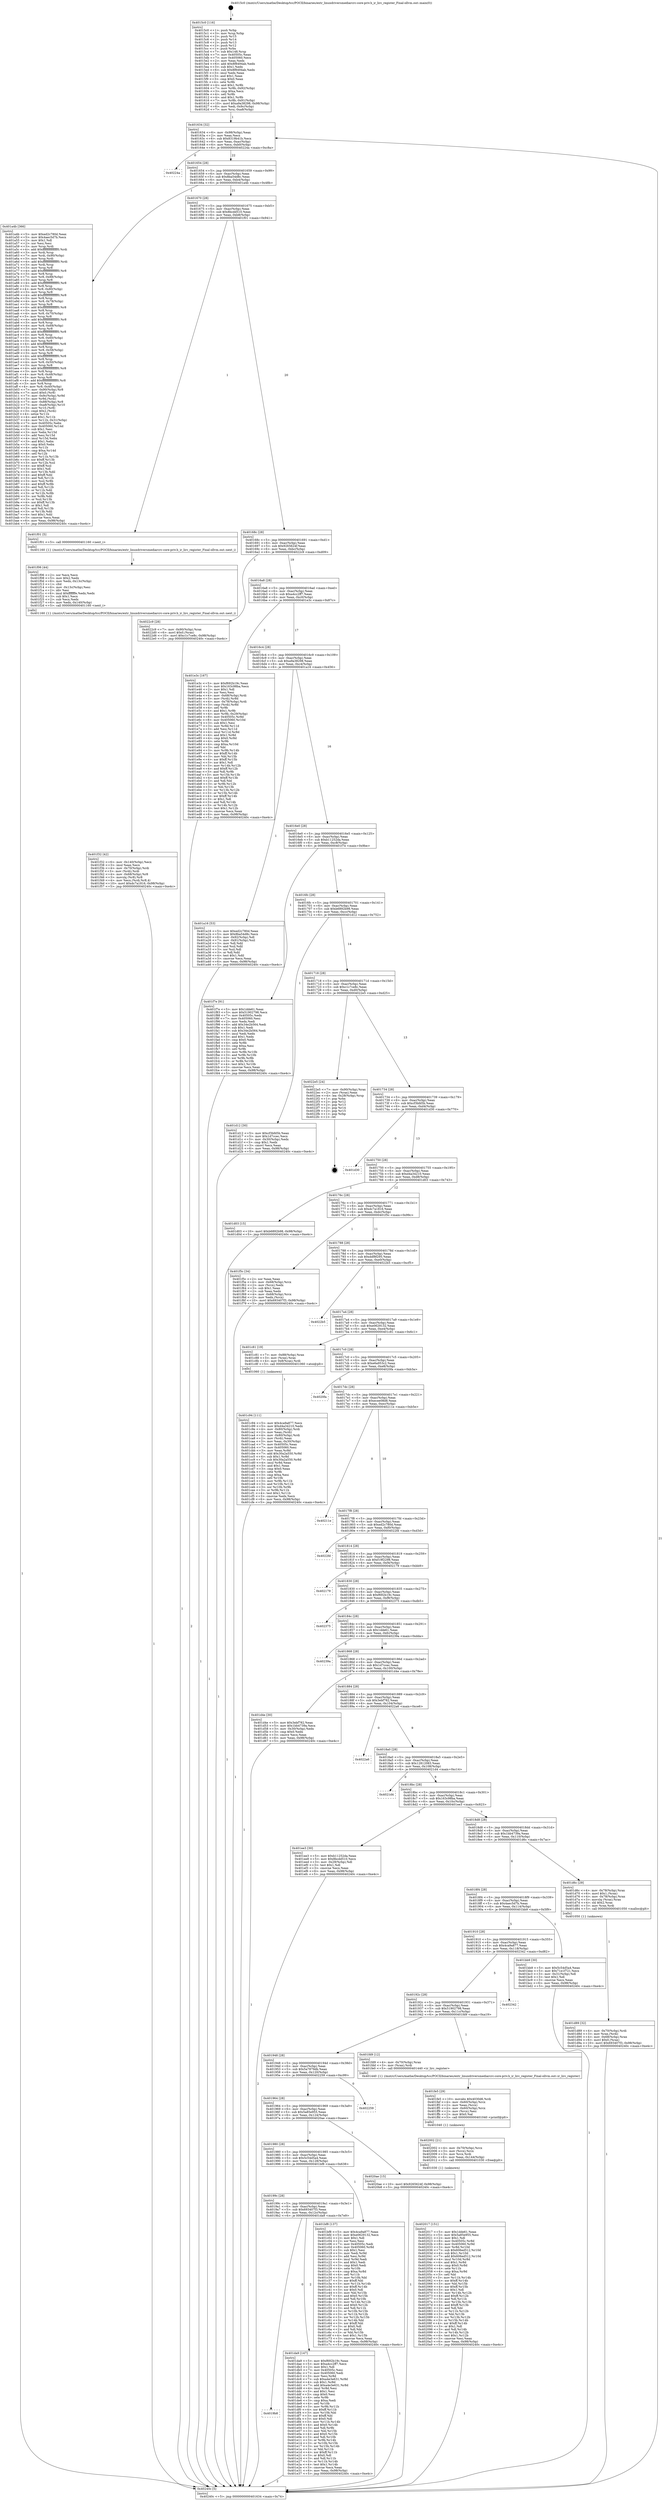 digraph "0x4015c0" {
  label = "0x4015c0 (/mnt/c/Users/mathe/Desktop/tcc/POCII/binaries/extr_linuxdriversmediarcrc-core-priv.h_ir_lirc_register_Final-ollvm.out::main(0))"
  labelloc = "t"
  node[shape=record]

  Entry [label="",width=0.3,height=0.3,shape=circle,fillcolor=black,style=filled]
  "0x401634" [label="{
     0x401634 [32]\l
     | [instrs]\l
     &nbsp;&nbsp;0x401634 \<+6\>: mov -0x98(%rbp),%eax\l
     &nbsp;&nbsp;0x40163a \<+2\>: mov %eax,%ecx\l
     &nbsp;&nbsp;0x40163c \<+6\>: sub $0x8319b41b,%ecx\l
     &nbsp;&nbsp;0x401642 \<+6\>: mov %eax,-0xac(%rbp)\l
     &nbsp;&nbsp;0x401648 \<+6\>: mov %ecx,-0xb0(%rbp)\l
     &nbsp;&nbsp;0x40164e \<+6\>: je 000000000040224a \<main+0xc8a\>\l
  }"]
  "0x40224a" [label="{
     0x40224a\l
  }", style=dashed]
  "0x401654" [label="{
     0x401654 [28]\l
     | [instrs]\l
     &nbsp;&nbsp;0x401654 \<+5\>: jmp 0000000000401659 \<main+0x99\>\l
     &nbsp;&nbsp;0x401659 \<+6\>: mov -0xac(%rbp),%eax\l
     &nbsp;&nbsp;0x40165f \<+5\>: sub $0x8ba54d8c,%eax\l
     &nbsp;&nbsp;0x401664 \<+6\>: mov %eax,-0xb4(%rbp)\l
     &nbsp;&nbsp;0x40166a \<+6\>: je 0000000000401a4b \<main+0x48b\>\l
  }"]
  Exit [label="",width=0.3,height=0.3,shape=circle,fillcolor=black,style=filled,peripheries=2]
  "0x401a4b" [label="{
     0x401a4b [366]\l
     | [instrs]\l
     &nbsp;&nbsp;0x401a4b \<+5\>: mov $0xed2c780d,%eax\l
     &nbsp;&nbsp;0x401a50 \<+5\>: mov $0x4aec5d7b,%ecx\l
     &nbsp;&nbsp;0x401a55 \<+2\>: mov $0x1,%dl\l
     &nbsp;&nbsp;0x401a57 \<+2\>: xor %esi,%esi\l
     &nbsp;&nbsp;0x401a59 \<+3\>: mov %rsp,%rdi\l
     &nbsp;&nbsp;0x401a5c \<+4\>: add $0xfffffffffffffff0,%rdi\l
     &nbsp;&nbsp;0x401a60 \<+3\>: mov %rdi,%rsp\l
     &nbsp;&nbsp;0x401a63 \<+7\>: mov %rdi,-0x90(%rbp)\l
     &nbsp;&nbsp;0x401a6a \<+3\>: mov %rsp,%rdi\l
     &nbsp;&nbsp;0x401a6d \<+4\>: add $0xfffffffffffffff0,%rdi\l
     &nbsp;&nbsp;0x401a71 \<+3\>: mov %rdi,%rsp\l
     &nbsp;&nbsp;0x401a74 \<+3\>: mov %rsp,%r8\l
     &nbsp;&nbsp;0x401a77 \<+4\>: add $0xfffffffffffffff0,%r8\l
     &nbsp;&nbsp;0x401a7b \<+3\>: mov %r8,%rsp\l
     &nbsp;&nbsp;0x401a7e \<+7\>: mov %r8,-0x88(%rbp)\l
     &nbsp;&nbsp;0x401a85 \<+3\>: mov %rsp,%r8\l
     &nbsp;&nbsp;0x401a88 \<+4\>: add $0xfffffffffffffff0,%r8\l
     &nbsp;&nbsp;0x401a8c \<+3\>: mov %r8,%rsp\l
     &nbsp;&nbsp;0x401a8f \<+4\>: mov %r8,-0x80(%rbp)\l
     &nbsp;&nbsp;0x401a93 \<+3\>: mov %rsp,%r8\l
     &nbsp;&nbsp;0x401a96 \<+4\>: add $0xfffffffffffffff0,%r8\l
     &nbsp;&nbsp;0x401a9a \<+3\>: mov %r8,%rsp\l
     &nbsp;&nbsp;0x401a9d \<+4\>: mov %r8,-0x78(%rbp)\l
     &nbsp;&nbsp;0x401aa1 \<+3\>: mov %rsp,%r8\l
     &nbsp;&nbsp;0x401aa4 \<+4\>: add $0xfffffffffffffff0,%r8\l
     &nbsp;&nbsp;0x401aa8 \<+3\>: mov %r8,%rsp\l
     &nbsp;&nbsp;0x401aab \<+4\>: mov %r8,-0x70(%rbp)\l
     &nbsp;&nbsp;0x401aaf \<+3\>: mov %rsp,%r8\l
     &nbsp;&nbsp;0x401ab2 \<+4\>: add $0xfffffffffffffff0,%r8\l
     &nbsp;&nbsp;0x401ab6 \<+3\>: mov %r8,%rsp\l
     &nbsp;&nbsp;0x401ab9 \<+4\>: mov %r8,-0x68(%rbp)\l
     &nbsp;&nbsp;0x401abd \<+3\>: mov %rsp,%r8\l
     &nbsp;&nbsp;0x401ac0 \<+4\>: add $0xfffffffffffffff0,%r8\l
     &nbsp;&nbsp;0x401ac4 \<+3\>: mov %r8,%rsp\l
     &nbsp;&nbsp;0x401ac7 \<+4\>: mov %r8,-0x60(%rbp)\l
     &nbsp;&nbsp;0x401acb \<+3\>: mov %rsp,%r8\l
     &nbsp;&nbsp;0x401ace \<+4\>: add $0xfffffffffffffff0,%r8\l
     &nbsp;&nbsp;0x401ad2 \<+3\>: mov %r8,%rsp\l
     &nbsp;&nbsp;0x401ad5 \<+4\>: mov %r8,-0x58(%rbp)\l
     &nbsp;&nbsp;0x401ad9 \<+3\>: mov %rsp,%r8\l
     &nbsp;&nbsp;0x401adc \<+4\>: add $0xfffffffffffffff0,%r8\l
     &nbsp;&nbsp;0x401ae0 \<+3\>: mov %r8,%rsp\l
     &nbsp;&nbsp;0x401ae3 \<+4\>: mov %r8,-0x50(%rbp)\l
     &nbsp;&nbsp;0x401ae7 \<+3\>: mov %rsp,%r8\l
     &nbsp;&nbsp;0x401aea \<+4\>: add $0xfffffffffffffff0,%r8\l
     &nbsp;&nbsp;0x401aee \<+3\>: mov %r8,%rsp\l
     &nbsp;&nbsp;0x401af1 \<+4\>: mov %r8,-0x48(%rbp)\l
     &nbsp;&nbsp;0x401af5 \<+3\>: mov %rsp,%r8\l
     &nbsp;&nbsp;0x401af8 \<+4\>: add $0xfffffffffffffff0,%r8\l
     &nbsp;&nbsp;0x401afc \<+3\>: mov %r8,%rsp\l
     &nbsp;&nbsp;0x401aff \<+4\>: mov %r8,-0x40(%rbp)\l
     &nbsp;&nbsp;0x401b03 \<+7\>: mov -0x90(%rbp),%r8\l
     &nbsp;&nbsp;0x401b0a \<+7\>: movl $0x0,(%r8)\l
     &nbsp;&nbsp;0x401b11 \<+7\>: mov -0x9c(%rbp),%r9d\l
     &nbsp;&nbsp;0x401b18 \<+3\>: mov %r9d,(%rdi)\l
     &nbsp;&nbsp;0x401b1b \<+7\>: mov -0x88(%rbp),%r8\l
     &nbsp;&nbsp;0x401b22 \<+7\>: mov -0xa8(%rbp),%r10\l
     &nbsp;&nbsp;0x401b29 \<+3\>: mov %r10,(%r8)\l
     &nbsp;&nbsp;0x401b2c \<+3\>: cmpl $0x2,(%rdi)\l
     &nbsp;&nbsp;0x401b2f \<+4\>: setne %r11b\l
     &nbsp;&nbsp;0x401b33 \<+4\>: and $0x1,%r11b\l
     &nbsp;&nbsp;0x401b37 \<+4\>: mov %r11b,-0x31(%rbp)\l
     &nbsp;&nbsp;0x401b3b \<+7\>: mov 0x40505c,%ebx\l
     &nbsp;&nbsp;0x401b42 \<+8\>: mov 0x405060,%r14d\l
     &nbsp;&nbsp;0x401b4a \<+3\>: sub $0x1,%esi\l
     &nbsp;&nbsp;0x401b4d \<+3\>: mov %ebx,%r15d\l
     &nbsp;&nbsp;0x401b50 \<+3\>: add %esi,%r15d\l
     &nbsp;&nbsp;0x401b53 \<+4\>: imul %r15d,%ebx\l
     &nbsp;&nbsp;0x401b57 \<+3\>: and $0x1,%ebx\l
     &nbsp;&nbsp;0x401b5a \<+3\>: cmp $0x0,%ebx\l
     &nbsp;&nbsp;0x401b5d \<+4\>: sete %r11b\l
     &nbsp;&nbsp;0x401b61 \<+4\>: cmp $0xa,%r14d\l
     &nbsp;&nbsp;0x401b65 \<+4\>: setl %r12b\l
     &nbsp;&nbsp;0x401b69 \<+3\>: mov %r11b,%r13b\l
     &nbsp;&nbsp;0x401b6c \<+4\>: xor $0xff,%r13b\l
     &nbsp;&nbsp;0x401b70 \<+3\>: mov %r12b,%sil\l
     &nbsp;&nbsp;0x401b73 \<+4\>: xor $0xff,%sil\l
     &nbsp;&nbsp;0x401b77 \<+3\>: xor $0x1,%dl\l
     &nbsp;&nbsp;0x401b7a \<+3\>: mov %r13b,%dil\l
     &nbsp;&nbsp;0x401b7d \<+4\>: and $0xff,%dil\l
     &nbsp;&nbsp;0x401b81 \<+3\>: and %dl,%r11b\l
     &nbsp;&nbsp;0x401b84 \<+3\>: mov %sil,%r8b\l
     &nbsp;&nbsp;0x401b87 \<+4\>: and $0xff,%r8b\l
     &nbsp;&nbsp;0x401b8b \<+3\>: and %dl,%r12b\l
     &nbsp;&nbsp;0x401b8e \<+3\>: or %r11b,%dil\l
     &nbsp;&nbsp;0x401b91 \<+3\>: or %r12b,%r8b\l
     &nbsp;&nbsp;0x401b94 \<+3\>: xor %r8b,%dil\l
     &nbsp;&nbsp;0x401b97 \<+3\>: or %sil,%r13b\l
     &nbsp;&nbsp;0x401b9a \<+4\>: xor $0xff,%r13b\l
     &nbsp;&nbsp;0x401b9e \<+3\>: or $0x1,%dl\l
     &nbsp;&nbsp;0x401ba1 \<+3\>: and %dl,%r13b\l
     &nbsp;&nbsp;0x401ba4 \<+3\>: or %r13b,%dil\l
     &nbsp;&nbsp;0x401ba7 \<+4\>: test $0x1,%dil\l
     &nbsp;&nbsp;0x401bab \<+3\>: cmovne %ecx,%eax\l
     &nbsp;&nbsp;0x401bae \<+6\>: mov %eax,-0x98(%rbp)\l
     &nbsp;&nbsp;0x401bb4 \<+5\>: jmp 000000000040240c \<main+0xe4c\>\l
  }"]
  "0x401670" [label="{
     0x401670 [28]\l
     | [instrs]\l
     &nbsp;&nbsp;0x401670 \<+5\>: jmp 0000000000401675 \<main+0xb5\>\l
     &nbsp;&nbsp;0x401675 \<+6\>: mov -0xac(%rbp),%eax\l
     &nbsp;&nbsp;0x40167b \<+5\>: sub $0x8bcdd510,%eax\l
     &nbsp;&nbsp;0x401680 \<+6\>: mov %eax,-0xb8(%rbp)\l
     &nbsp;&nbsp;0x401686 \<+6\>: je 0000000000401f01 \<main+0x941\>\l
  }"]
  "0x402017" [label="{
     0x402017 [151]\l
     | [instrs]\l
     &nbsp;&nbsp;0x402017 \<+5\>: mov $0x1dde61,%eax\l
     &nbsp;&nbsp;0x40201c \<+5\>: mov $0x5a85e955,%esi\l
     &nbsp;&nbsp;0x402021 \<+2\>: mov $0x1,%dl\l
     &nbsp;&nbsp;0x402023 \<+8\>: mov 0x40505c,%r8d\l
     &nbsp;&nbsp;0x40202b \<+8\>: mov 0x405060,%r9d\l
     &nbsp;&nbsp;0x402033 \<+3\>: mov %r8d,%r10d\l
     &nbsp;&nbsp;0x402036 \<+7\>: sub $0x606ed512,%r10d\l
     &nbsp;&nbsp;0x40203d \<+4\>: sub $0x1,%r10d\l
     &nbsp;&nbsp;0x402041 \<+7\>: add $0x606ed512,%r10d\l
     &nbsp;&nbsp;0x402048 \<+4\>: imul %r10d,%r8d\l
     &nbsp;&nbsp;0x40204c \<+4\>: and $0x1,%r8d\l
     &nbsp;&nbsp;0x402050 \<+4\>: cmp $0x0,%r8d\l
     &nbsp;&nbsp;0x402054 \<+4\>: sete %r11b\l
     &nbsp;&nbsp;0x402058 \<+4\>: cmp $0xa,%r9d\l
     &nbsp;&nbsp;0x40205c \<+3\>: setl %bl\l
     &nbsp;&nbsp;0x40205f \<+3\>: mov %r11b,%r14b\l
     &nbsp;&nbsp;0x402062 \<+4\>: xor $0xff,%r14b\l
     &nbsp;&nbsp;0x402066 \<+3\>: mov %bl,%r15b\l
     &nbsp;&nbsp;0x402069 \<+4\>: xor $0xff,%r15b\l
     &nbsp;&nbsp;0x40206d \<+3\>: xor $0x1,%dl\l
     &nbsp;&nbsp;0x402070 \<+3\>: mov %r14b,%r12b\l
     &nbsp;&nbsp;0x402073 \<+4\>: and $0xff,%r12b\l
     &nbsp;&nbsp;0x402077 \<+3\>: and %dl,%r11b\l
     &nbsp;&nbsp;0x40207a \<+3\>: mov %r15b,%r13b\l
     &nbsp;&nbsp;0x40207d \<+4\>: and $0xff,%r13b\l
     &nbsp;&nbsp;0x402081 \<+2\>: and %dl,%bl\l
     &nbsp;&nbsp;0x402083 \<+3\>: or %r11b,%r12b\l
     &nbsp;&nbsp;0x402086 \<+3\>: or %bl,%r13b\l
     &nbsp;&nbsp;0x402089 \<+3\>: xor %r13b,%r12b\l
     &nbsp;&nbsp;0x40208c \<+3\>: or %r15b,%r14b\l
     &nbsp;&nbsp;0x40208f \<+4\>: xor $0xff,%r14b\l
     &nbsp;&nbsp;0x402093 \<+3\>: or $0x1,%dl\l
     &nbsp;&nbsp;0x402096 \<+3\>: and %dl,%r14b\l
     &nbsp;&nbsp;0x402099 \<+3\>: or %r14b,%r12b\l
     &nbsp;&nbsp;0x40209c \<+4\>: test $0x1,%r12b\l
     &nbsp;&nbsp;0x4020a0 \<+3\>: cmovne %esi,%eax\l
     &nbsp;&nbsp;0x4020a3 \<+6\>: mov %eax,-0x98(%rbp)\l
     &nbsp;&nbsp;0x4020a9 \<+5\>: jmp 000000000040240c \<main+0xe4c\>\l
  }"]
  "0x401f01" [label="{
     0x401f01 [5]\l
     | [instrs]\l
     &nbsp;&nbsp;0x401f01 \<+5\>: call 0000000000401160 \<next_i\>\l
     | [calls]\l
     &nbsp;&nbsp;0x401160 \{1\} (/mnt/c/Users/mathe/Desktop/tcc/POCII/binaries/extr_linuxdriversmediarcrc-core-priv.h_ir_lirc_register_Final-ollvm.out::next_i)\l
  }"]
  "0x40168c" [label="{
     0x40168c [28]\l
     | [instrs]\l
     &nbsp;&nbsp;0x40168c \<+5\>: jmp 0000000000401691 \<main+0xd1\>\l
     &nbsp;&nbsp;0x401691 \<+6\>: mov -0xac(%rbp),%eax\l
     &nbsp;&nbsp;0x401697 \<+5\>: sub $0x9265624f,%eax\l
     &nbsp;&nbsp;0x40169c \<+6\>: mov %eax,-0xbc(%rbp)\l
     &nbsp;&nbsp;0x4016a2 \<+6\>: je 00000000004022c9 \<main+0xd09\>\l
  }"]
  "0x402002" [label="{
     0x402002 [21]\l
     | [instrs]\l
     &nbsp;&nbsp;0x402002 \<+4\>: mov -0x70(%rbp),%rcx\l
     &nbsp;&nbsp;0x402006 \<+3\>: mov (%rcx),%rcx\l
     &nbsp;&nbsp;0x402009 \<+3\>: mov %rcx,%rdi\l
     &nbsp;&nbsp;0x40200c \<+6\>: mov %eax,-0x144(%rbp)\l
     &nbsp;&nbsp;0x402012 \<+5\>: call 0000000000401030 \<free@plt\>\l
     | [calls]\l
     &nbsp;&nbsp;0x401030 \{1\} (unknown)\l
  }"]
  "0x4022c9" [label="{
     0x4022c9 [28]\l
     | [instrs]\l
     &nbsp;&nbsp;0x4022c9 \<+7\>: mov -0x90(%rbp),%rax\l
     &nbsp;&nbsp;0x4022d0 \<+6\>: movl $0x0,(%rax)\l
     &nbsp;&nbsp;0x4022d6 \<+10\>: movl $0xc1c7ce8c,-0x98(%rbp)\l
     &nbsp;&nbsp;0x4022e0 \<+5\>: jmp 000000000040240c \<main+0xe4c\>\l
  }"]
  "0x4016a8" [label="{
     0x4016a8 [28]\l
     | [instrs]\l
     &nbsp;&nbsp;0x4016a8 \<+5\>: jmp 00000000004016ad \<main+0xed\>\l
     &nbsp;&nbsp;0x4016ad \<+6\>: mov -0xac(%rbp),%eax\l
     &nbsp;&nbsp;0x4016b3 \<+5\>: sub $0xa4cc2ff7,%eax\l
     &nbsp;&nbsp;0x4016b8 \<+6\>: mov %eax,-0xc0(%rbp)\l
     &nbsp;&nbsp;0x4016be \<+6\>: je 0000000000401e3c \<main+0x87c\>\l
  }"]
  "0x401fe5" [label="{
     0x401fe5 [29]\l
     | [instrs]\l
     &nbsp;&nbsp;0x401fe5 \<+10\>: movabs $0x4030d6,%rdi\l
     &nbsp;&nbsp;0x401fef \<+4\>: mov -0x60(%rbp),%rcx\l
     &nbsp;&nbsp;0x401ff3 \<+2\>: mov %eax,(%rcx)\l
     &nbsp;&nbsp;0x401ff5 \<+4\>: mov -0x60(%rbp),%rcx\l
     &nbsp;&nbsp;0x401ff9 \<+2\>: mov (%rcx),%esi\l
     &nbsp;&nbsp;0x401ffb \<+2\>: mov $0x0,%al\l
     &nbsp;&nbsp;0x401ffd \<+5\>: call 0000000000401040 \<printf@plt\>\l
     | [calls]\l
     &nbsp;&nbsp;0x401040 \{1\} (unknown)\l
  }"]
  "0x401e3c" [label="{
     0x401e3c [167]\l
     | [instrs]\l
     &nbsp;&nbsp;0x401e3c \<+5\>: mov $0xf692b19c,%eax\l
     &nbsp;&nbsp;0x401e41 \<+5\>: mov $0x163c98ba,%ecx\l
     &nbsp;&nbsp;0x401e46 \<+2\>: mov $0x1,%dl\l
     &nbsp;&nbsp;0x401e48 \<+2\>: xor %esi,%esi\l
     &nbsp;&nbsp;0x401e4a \<+4\>: mov -0x68(%rbp),%rdi\l
     &nbsp;&nbsp;0x401e4e \<+3\>: mov (%rdi),%r8d\l
     &nbsp;&nbsp;0x401e51 \<+4\>: mov -0x78(%rbp),%rdi\l
     &nbsp;&nbsp;0x401e55 \<+3\>: cmp (%rdi),%r8d\l
     &nbsp;&nbsp;0x401e58 \<+4\>: setl %r9b\l
     &nbsp;&nbsp;0x401e5c \<+4\>: and $0x1,%r9b\l
     &nbsp;&nbsp;0x401e60 \<+4\>: mov %r9b,-0x29(%rbp)\l
     &nbsp;&nbsp;0x401e64 \<+8\>: mov 0x40505c,%r8d\l
     &nbsp;&nbsp;0x401e6c \<+8\>: mov 0x405060,%r10d\l
     &nbsp;&nbsp;0x401e74 \<+3\>: sub $0x1,%esi\l
     &nbsp;&nbsp;0x401e77 \<+3\>: mov %r8d,%r11d\l
     &nbsp;&nbsp;0x401e7a \<+3\>: add %esi,%r11d\l
     &nbsp;&nbsp;0x401e7d \<+4\>: imul %r11d,%r8d\l
     &nbsp;&nbsp;0x401e81 \<+4\>: and $0x1,%r8d\l
     &nbsp;&nbsp;0x401e85 \<+4\>: cmp $0x0,%r8d\l
     &nbsp;&nbsp;0x401e89 \<+4\>: sete %r9b\l
     &nbsp;&nbsp;0x401e8d \<+4\>: cmp $0xa,%r10d\l
     &nbsp;&nbsp;0x401e91 \<+3\>: setl %bl\l
     &nbsp;&nbsp;0x401e94 \<+3\>: mov %r9b,%r14b\l
     &nbsp;&nbsp;0x401e97 \<+4\>: xor $0xff,%r14b\l
     &nbsp;&nbsp;0x401e9b \<+3\>: mov %bl,%r15b\l
     &nbsp;&nbsp;0x401e9e \<+4\>: xor $0xff,%r15b\l
     &nbsp;&nbsp;0x401ea2 \<+3\>: xor $0x1,%dl\l
     &nbsp;&nbsp;0x401ea5 \<+3\>: mov %r14b,%r12b\l
     &nbsp;&nbsp;0x401ea8 \<+4\>: and $0xff,%r12b\l
     &nbsp;&nbsp;0x401eac \<+3\>: and %dl,%r9b\l
     &nbsp;&nbsp;0x401eaf \<+3\>: mov %r15b,%r13b\l
     &nbsp;&nbsp;0x401eb2 \<+4\>: and $0xff,%r13b\l
     &nbsp;&nbsp;0x401eb6 \<+2\>: and %dl,%bl\l
     &nbsp;&nbsp;0x401eb8 \<+3\>: or %r9b,%r12b\l
     &nbsp;&nbsp;0x401ebb \<+3\>: or %bl,%r13b\l
     &nbsp;&nbsp;0x401ebe \<+3\>: xor %r13b,%r12b\l
     &nbsp;&nbsp;0x401ec1 \<+3\>: or %r15b,%r14b\l
     &nbsp;&nbsp;0x401ec4 \<+4\>: xor $0xff,%r14b\l
     &nbsp;&nbsp;0x401ec8 \<+3\>: or $0x1,%dl\l
     &nbsp;&nbsp;0x401ecb \<+3\>: and %dl,%r14b\l
     &nbsp;&nbsp;0x401ece \<+3\>: or %r14b,%r12b\l
     &nbsp;&nbsp;0x401ed1 \<+4\>: test $0x1,%r12b\l
     &nbsp;&nbsp;0x401ed5 \<+3\>: cmovne %ecx,%eax\l
     &nbsp;&nbsp;0x401ed8 \<+6\>: mov %eax,-0x98(%rbp)\l
     &nbsp;&nbsp;0x401ede \<+5\>: jmp 000000000040240c \<main+0xe4c\>\l
  }"]
  "0x4016c4" [label="{
     0x4016c4 [28]\l
     | [instrs]\l
     &nbsp;&nbsp;0x4016c4 \<+5\>: jmp 00000000004016c9 \<main+0x109\>\l
     &nbsp;&nbsp;0x4016c9 \<+6\>: mov -0xac(%rbp),%eax\l
     &nbsp;&nbsp;0x4016cf \<+5\>: sub $0xa9a38298,%eax\l
     &nbsp;&nbsp;0x4016d4 \<+6\>: mov %eax,-0xc4(%rbp)\l
     &nbsp;&nbsp;0x4016da \<+6\>: je 0000000000401a16 \<main+0x456\>\l
  }"]
  "0x401f32" [label="{
     0x401f32 [42]\l
     | [instrs]\l
     &nbsp;&nbsp;0x401f32 \<+6\>: mov -0x140(%rbp),%ecx\l
     &nbsp;&nbsp;0x401f38 \<+3\>: imul %eax,%ecx\l
     &nbsp;&nbsp;0x401f3b \<+4\>: mov -0x70(%rbp),%rdi\l
     &nbsp;&nbsp;0x401f3f \<+3\>: mov (%rdi),%rdi\l
     &nbsp;&nbsp;0x401f42 \<+4\>: mov -0x68(%rbp),%r8\l
     &nbsp;&nbsp;0x401f46 \<+3\>: movslq (%r8),%r8\l
     &nbsp;&nbsp;0x401f49 \<+4\>: mov %ecx,(%rdi,%r8,4)\l
     &nbsp;&nbsp;0x401f4d \<+10\>: movl $0xdc7a1816,-0x98(%rbp)\l
     &nbsp;&nbsp;0x401f57 \<+5\>: jmp 000000000040240c \<main+0xe4c\>\l
  }"]
  "0x401a16" [label="{
     0x401a16 [53]\l
     | [instrs]\l
     &nbsp;&nbsp;0x401a16 \<+5\>: mov $0xed2c780d,%eax\l
     &nbsp;&nbsp;0x401a1b \<+5\>: mov $0x8ba54d8c,%ecx\l
     &nbsp;&nbsp;0x401a20 \<+6\>: mov -0x92(%rbp),%dl\l
     &nbsp;&nbsp;0x401a26 \<+7\>: mov -0x91(%rbp),%sil\l
     &nbsp;&nbsp;0x401a2d \<+3\>: mov %dl,%dil\l
     &nbsp;&nbsp;0x401a30 \<+3\>: and %sil,%dil\l
     &nbsp;&nbsp;0x401a33 \<+3\>: xor %sil,%dl\l
     &nbsp;&nbsp;0x401a36 \<+3\>: or %dl,%dil\l
     &nbsp;&nbsp;0x401a39 \<+4\>: test $0x1,%dil\l
     &nbsp;&nbsp;0x401a3d \<+3\>: cmovne %ecx,%eax\l
     &nbsp;&nbsp;0x401a40 \<+6\>: mov %eax,-0x98(%rbp)\l
     &nbsp;&nbsp;0x401a46 \<+5\>: jmp 000000000040240c \<main+0xe4c\>\l
  }"]
  "0x4016e0" [label="{
     0x4016e0 [28]\l
     | [instrs]\l
     &nbsp;&nbsp;0x4016e0 \<+5\>: jmp 00000000004016e5 \<main+0x125\>\l
     &nbsp;&nbsp;0x4016e5 \<+6\>: mov -0xac(%rbp),%eax\l
     &nbsp;&nbsp;0x4016eb \<+5\>: sub $0xb11252da,%eax\l
     &nbsp;&nbsp;0x4016f0 \<+6\>: mov %eax,-0xc8(%rbp)\l
     &nbsp;&nbsp;0x4016f6 \<+6\>: je 0000000000401f7e \<main+0x9be\>\l
  }"]
  "0x40240c" [label="{
     0x40240c [5]\l
     | [instrs]\l
     &nbsp;&nbsp;0x40240c \<+5\>: jmp 0000000000401634 \<main+0x74\>\l
  }"]
  "0x4015c0" [label="{
     0x4015c0 [116]\l
     | [instrs]\l
     &nbsp;&nbsp;0x4015c0 \<+1\>: push %rbp\l
     &nbsp;&nbsp;0x4015c1 \<+3\>: mov %rsp,%rbp\l
     &nbsp;&nbsp;0x4015c4 \<+2\>: push %r15\l
     &nbsp;&nbsp;0x4015c6 \<+2\>: push %r14\l
     &nbsp;&nbsp;0x4015c8 \<+2\>: push %r13\l
     &nbsp;&nbsp;0x4015ca \<+2\>: push %r12\l
     &nbsp;&nbsp;0x4015cc \<+1\>: push %rbx\l
     &nbsp;&nbsp;0x4015cd \<+7\>: sub $0x148,%rsp\l
     &nbsp;&nbsp;0x4015d4 \<+7\>: mov 0x40505c,%eax\l
     &nbsp;&nbsp;0x4015db \<+7\>: mov 0x405060,%ecx\l
     &nbsp;&nbsp;0x4015e2 \<+2\>: mov %eax,%edx\l
     &nbsp;&nbsp;0x4015e4 \<+6\>: add $0x8f8494ab,%edx\l
     &nbsp;&nbsp;0x4015ea \<+3\>: sub $0x1,%edx\l
     &nbsp;&nbsp;0x4015ed \<+6\>: sub $0x8f8494ab,%edx\l
     &nbsp;&nbsp;0x4015f3 \<+3\>: imul %edx,%eax\l
     &nbsp;&nbsp;0x4015f6 \<+3\>: and $0x1,%eax\l
     &nbsp;&nbsp;0x4015f9 \<+3\>: cmp $0x0,%eax\l
     &nbsp;&nbsp;0x4015fc \<+4\>: sete %r8b\l
     &nbsp;&nbsp;0x401600 \<+4\>: and $0x1,%r8b\l
     &nbsp;&nbsp;0x401604 \<+7\>: mov %r8b,-0x92(%rbp)\l
     &nbsp;&nbsp;0x40160b \<+3\>: cmp $0xa,%ecx\l
     &nbsp;&nbsp;0x40160e \<+4\>: setl %r8b\l
     &nbsp;&nbsp;0x401612 \<+4\>: and $0x1,%r8b\l
     &nbsp;&nbsp;0x401616 \<+7\>: mov %r8b,-0x91(%rbp)\l
     &nbsp;&nbsp;0x40161d \<+10\>: movl $0xa9a38298,-0x98(%rbp)\l
     &nbsp;&nbsp;0x401627 \<+6\>: mov %edi,-0x9c(%rbp)\l
     &nbsp;&nbsp;0x40162d \<+7\>: mov %rsi,-0xa8(%rbp)\l
  }"]
  "0x401f06" [label="{
     0x401f06 [44]\l
     | [instrs]\l
     &nbsp;&nbsp;0x401f06 \<+2\>: xor %ecx,%ecx\l
     &nbsp;&nbsp;0x401f08 \<+5\>: mov $0x2,%edx\l
     &nbsp;&nbsp;0x401f0d \<+6\>: mov %edx,-0x13c(%rbp)\l
     &nbsp;&nbsp;0x401f13 \<+1\>: cltd\l
     &nbsp;&nbsp;0x401f14 \<+6\>: mov -0x13c(%rbp),%esi\l
     &nbsp;&nbsp;0x401f1a \<+2\>: idiv %esi\l
     &nbsp;&nbsp;0x401f1c \<+6\>: imul $0xfffffffe,%edx,%edx\l
     &nbsp;&nbsp;0x401f22 \<+3\>: sub $0x1,%ecx\l
     &nbsp;&nbsp;0x401f25 \<+2\>: sub %ecx,%edx\l
     &nbsp;&nbsp;0x401f27 \<+6\>: mov %edx,-0x140(%rbp)\l
     &nbsp;&nbsp;0x401f2d \<+5\>: call 0000000000401160 \<next_i\>\l
     | [calls]\l
     &nbsp;&nbsp;0x401160 \{1\} (/mnt/c/Users/mathe/Desktop/tcc/POCII/binaries/extr_linuxdriversmediarcrc-core-priv.h_ir_lirc_register_Final-ollvm.out::next_i)\l
  }"]
  "0x4019b8" [label="{
     0x4019b8\l
  }", style=dashed]
  "0x401f7e" [label="{
     0x401f7e [91]\l
     | [instrs]\l
     &nbsp;&nbsp;0x401f7e \<+5\>: mov $0x1dde61,%eax\l
     &nbsp;&nbsp;0x401f83 \<+5\>: mov $0x51902798,%ecx\l
     &nbsp;&nbsp;0x401f88 \<+7\>: mov 0x40505c,%edx\l
     &nbsp;&nbsp;0x401f8f \<+7\>: mov 0x405060,%esi\l
     &nbsp;&nbsp;0x401f96 \<+2\>: mov %edx,%edi\l
     &nbsp;&nbsp;0x401f98 \<+6\>: add $0x34e2b564,%edi\l
     &nbsp;&nbsp;0x401f9e \<+3\>: sub $0x1,%edi\l
     &nbsp;&nbsp;0x401fa1 \<+6\>: sub $0x34e2b564,%edi\l
     &nbsp;&nbsp;0x401fa7 \<+3\>: imul %edi,%edx\l
     &nbsp;&nbsp;0x401faa \<+3\>: and $0x1,%edx\l
     &nbsp;&nbsp;0x401fad \<+3\>: cmp $0x0,%edx\l
     &nbsp;&nbsp;0x401fb0 \<+4\>: sete %r8b\l
     &nbsp;&nbsp;0x401fb4 \<+3\>: cmp $0xa,%esi\l
     &nbsp;&nbsp;0x401fb7 \<+4\>: setl %r9b\l
     &nbsp;&nbsp;0x401fbb \<+3\>: mov %r8b,%r10b\l
     &nbsp;&nbsp;0x401fbe \<+3\>: and %r9b,%r10b\l
     &nbsp;&nbsp;0x401fc1 \<+3\>: xor %r9b,%r8b\l
     &nbsp;&nbsp;0x401fc4 \<+3\>: or %r8b,%r10b\l
     &nbsp;&nbsp;0x401fc7 \<+4\>: test $0x1,%r10b\l
     &nbsp;&nbsp;0x401fcb \<+3\>: cmovne %ecx,%eax\l
     &nbsp;&nbsp;0x401fce \<+6\>: mov %eax,-0x98(%rbp)\l
     &nbsp;&nbsp;0x401fd4 \<+5\>: jmp 000000000040240c \<main+0xe4c\>\l
  }"]
  "0x4016fc" [label="{
     0x4016fc [28]\l
     | [instrs]\l
     &nbsp;&nbsp;0x4016fc \<+5\>: jmp 0000000000401701 \<main+0x141\>\l
     &nbsp;&nbsp;0x401701 \<+6\>: mov -0xac(%rbp),%eax\l
     &nbsp;&nbsp;0x401707 \<+5\>: sub $0xb6892b98,%eax\l
     &nbsp;&nbsp;0x40170c \<+6\>: mov %eax,-0xcc(%rbp)\l
     &nbsp;&nbsp;0x401712 \<+6\>: je 0000000000401d12 \<main+0x752\>\l
  }"]
  "0x401da9" [label="{
     0x401da9 [147]\l
     | [instrs]\l
     &nbsp;&nbsp;0x401da9 \<+5\>: mov $0xf692b19c,%eax\l
     &nbsp;&nbsp;0x401dae \<+5\>: mov $0xa4cc2ff7,%ecx\l
     &nbsp;&nbsp;0x401db3 \<+2\>: mov $0x1,%dl\l
     &nbsp;&nbsp;0x401db5 \<+7\>: mov 0x40505c,%esi\l
     &nbsp;&nbsp;0x401dbc \<+7\>: mov 0x405060,%edi\l
     &nbsp;&nbsp;0x401dc3 \<+3\>: mov %esi,%r8d\l
     &nbsp;&nbsp;0x401dc6 \<+7\>: sub $0xa4e3e631,%r8d\l
     &nbsp;&nbsp;0x401dcd \<+4\>: sub $0x1,%r8d\l
     &nbsp;&nbsp;0x401dd1 \<+7\>: add $0xa4e3e631,%r8d\l
     &nbsp;&nbsp;0x401dd8 \<+4\>: imul %r8d,%esi\l
     &nbsp;&nbsp;0x401ddc \<+3\>: and $0x1,%esi\l
     &nbsp;&nbsp;0x401ddf \<+3\>: cmp $0x0,%esi\l
     &nbsp;&nbsp;0x401de2 \<+4\>: sete %r9b\l
     &nbsp;&nbsp;0x401de6 \<+3\>: cmp $0xa,%edi\l
     &nbsp;&nbsp;0x401de9 \<+4\>: setl %r10b\l
     &nbsp;&nbsp;0x401ded \<+3\>: mov %r9b,%r11b\l
     &nbsp;&nbsp;0x401df0 \<+4\>: xor $0xff,%r11b\l
     &nbsp;&nbsp;0x401df4 \<+3\>: mov %r10b,%bl\l
     &nbsp;&nbsp;0x401df7 \<+3\>: xor $0xff,%bl\l
     &nbsp;&nbsp;0x401dfa \<+3\>: xor $0x0,%dl\l
     &nbsp;&nbsp;0x401dfd \<+3\>: mov %r11b,%r14b\l
     &nbsp;&nbsp;0x401e00 \<+4\>: and $0x0,%r14b\l
     &nbsp;&nbsp;0x401e04 \<+3\>: and %dl,%r9b\l
     &nbsp;&nbsp;0x401e07 \<+3\>: mov %bl,%r15b\l
     &nbsp;&nbsp;0x401e0a \<+4\>: and $0x0,%r15b\l
     &nbsp;&nbsp;0x401e0e \<+3\>: and %dl,%r10b\l
     &nbsp;&nbsp;0x401e11 \<+3\>: or %r9b,%r14b\l
     &nbsp;&nbsp;0x401e14 \<+3\>: or %r10b,%r15b\l
     &nbsp;&nbsp;0x401e17 \<+3\>: xor %r15b,%r14b\l
     &nbsp;&nbsp;0x401e1a \<+3\>: or %bl,%r11b\l
     &nbsp;&nbsp;0x401e1d \<+4\>: xor $0xff,%r11b\l
     &nbsp;&nbsp;0x401e21 \<+3\>: or $0x0,%dl\l
     &nbsp;&nbsp;0x401e24 \<+3\>: and %dl,%r11b\l
     &nbsp;&nbsp;0x401e27 \<+3\>: or %r11b,%r14b\l
     &nbsp;&nbsp;0x401e2a \<+4\>: test $0x1,%r14b\l
     &nbsp;&nbsp;0x401e2e \<+3\>: cmovne %ecx,%eax\l
     &nbsp;&nbsp;0x401e31 \<+6\>: mov %eax,-0x98(%rbp)\l
     &nbsp;&nbsp;0x401e37 \<+5\>: jmp 000000000040240c \<main+0xe4c\>\l
  }"]
  "0x401d12" [label="{
     0x401d12 [30]\l
     | [instrs]\l
     &nbsp;&nbsp;0x401d12 \<+5\>: mov $0xcf3bfd5b,%eax\l
     &nbsp;&nbsp;0x401d17 \<+5\>: mov $0x1d7ccec,%ecx\l
     &nbsp;&nbsp;0x401d1c \<+3\>: mov -0x30(%rbp),%edx\l
     &nbsp;&nbsp;0x401d1f \<+3\>: cmp $0x1,%edx\l
     &nbsp;&nbsp;0x401d22 \<+3\>: cmovl %ecx,%eax\l
     &nbsp;&nbsp;0x401d25 \<+6\>: mov %eax,-0x98(%rbp)\l
     &nbsp;&nbsp;0x401d2b \<+5\>: jmp 000000000040240c \<main+0xe4c\>\l
  }"]
  "0x401718" [label="{
     0x401718 [28]\l
     | [instrs]\l
     &nbsp;&nbsp;0x401718 \<+5\>: jmp 000000000040171d \<main+0x15d\>\l
     &nbsp;&nbsp;0x40171d \<+6\>: mov -0xac(%rbp),%eax\l
     &nbsp;&nbsp;0x401723 \<+5\>: sub $0xc1c7ce8c,%eax\l
     &nbsp;&nbsp;0x401728 \<+6\>: mov %eax,-0xd0(%rbp)\l
     &nbsp;&nbsp;0x40172e \<+6\>: je 00000000004022e5 \<main+0xd25\>\l
  }"]
  "0x401d89" [label="{
     0x401d89 [32]\l
     | [instrs]\l
     &nbsp;&nbsp;0x401d89 \<+4\>: mov -0x70(%rbp),%rdi\l
     &nbsp;&nbsp;0x401d8d \<+3\>: mov %rax,(%rdi)\l
     &nbsp;&nbsp;0x401d90 \<+4\>: mov -0x68(%rbp),%rax\l
     &nbsp;&nbsp;0x401d94 \<+6\>: movl $0x0,(%rax)\l
     &nbsp;&nbsp;0x401d9a \<+10\>: movl $0x693407f3,-0x98(%rbp)\l
     &nbsp;&nbsp;0x401da4 \<+5\>: jmp 000000000040240c \<main+0xe4c\>\l
  }"]
  "0x4022e5" [label="{
     0x4022e5 [24]\l
     | [instrs]\l
     &nbsp;&nbsp;0x4022e5 \<+7\>: mov -0x90(%rbp),%rax\l
     &nbsp;&nbsp;0x4022ec \<+2\>: mov (%rax),%eax\l
     &nbsp;&nbsp;0x4022ee \<+4\>: lea -0x28(%rbp),%rsp\l
     &nbsp;&nbsp;0x4022f2 \<+1\>: pop %rbx\l
     &nbsp;&nbsp;0x4022f3 \<+2\>: pop %r12\l
     &nbsp;&nbsp;0x4022f5 \<+2\>: pop %r13\l
     &nbsp;&nbsp;0x4022f7 \<+2\>: pop %r14\l
     &nbsp;&nbsp;0x4022f9 \<+2\>: pop %r15\l
     &nbsp;&nbsp;0x4022fb \<+1\>: pop %rbp\l
     &nbsp;&nbsp;0x4022fc \<+1\>: ret\l
  }"]
  "0x401734" [label="{
     0x401734 [28]\l
     | [instrs]\l
     &nbsp;&nbsp;0x401734 \<+5\>: jmp 0000000000401739 \<main+0x179\>\l
     &nbsp;&nbsp;0x401739 \<+6\>: mov -0xac(%rbp),%eax\l
     &nbsp;&nbsp;0x40173f \<+5\>: sub $0xcf3bfd5b,%eax\l
     &nbsp;&nbsp;0x401744 \<+6\>: mov %eax,-0xd4(%rbp)\l
     &nbsp;&nbsp;0x40174a \<+6\>: je 0000000000401d30 \<main+0x770\>\l
  }"]
  "0x401c94" [label="{
     0x401c94 [111]\l
     | [instrs]\l
     &nbsp;&nbsp;0x401c94 \<+5\>: mov $0x4ca9a877,%ecx\l
     &nbsp;&nbsp;0x401c99 \<+5\>: mov $0xd4a34210,%edx\l
     &nbsp;&nbsp;0x401c9e \<+4\>: mov -0x80(%rbp),%rdi\l
     &nbsp;&nbsp;0x401ca2 \<+2\>: mov %eax,(%rdi)\l
     &nbsp;&nbsp;0x401ca4 \<+4\>: mov -0x80(%rbp),%rdi\l
     &nbsp;&nbsp;0x401ca8 \<+2\>: mov (%rdi),%eax\l
     &nbsp;&nbsp;0x401caa \<+3\>: mov %eax,-0x30(%rbp)\l
     &nbsp;&nbsp;0x401cad \<+7\>: mov 0x40505c,%eax\l
     &nbsp;&nbsp;0x401cb4 \<+7\>: mov 0x405060,%esi\l
     &nbsp;&nbsp;0x401cbb \<+3\>: mov %eax,%r8d\l
     &nbsp;&nbsp;0x401cbe \<+7\>: add $0x30a2a550,%r8d\l
     &nbsp;&nbsp;0x401cc5 \<+4\>: sub $0x1,%r8d\l
     &nbsp;&nbsp;0x401cc9 \<+7\>: sub $0x30a2a550,%r8d\l
     &nbsp;&nbsp;0x401cd0 \<+4\>: imul %r8d,%eax\l
     &nbsp;&nbsp;0x401cd4 \<+3\>: and $0x1,%eax\l
     &nbsp;&nbsp;0x401cd7 \<+3\>: cmp $0x0,%eax\l
     &nbsp;&nbsp;0x401cda \<+4\>: sete %r9b\l
     &nbsp;&nbsp;0x401cde \<+3\>: cmp $0xa,%esi\l
     &nbsp;&nbsp;0x401ce1 \<+4\>: setl %r10b\l
     &nbsp;&nbsp;0x401ce5 \<+3\>: mov %r9b,%r11b\l
     &nbsp;&nbsp;0x401ce8 \<+3\>: and %r10b,%r11b\l
     &nbsp;&nbsp;0x401ceb \<+3\>: xor %r10b,%r9b\l
     &nbsp;&nbsp;0x401cee \<+3\>: or %r9b,%r11b\l
     &nbsp;&nbsp;0x401cf1 \<+4\>: test $0x1,%r11b\l
     &nbsp;&nbsp;0x401cf5 \<+3\>: cmovne %edx,%ecx\l
     &nbsp;&nbsp;0x401cf8 \<+6\>: mov %ecx,-0x98(%rbp)\l
     &nbsp;&nbsp;0x401cfe \<+5\>: jmp 000000000040240c \<main+0xe4c\>\l
  }"]
  "0x401d30" [label="{
     0x401d30\l
  }", style=dashed]
  "0x401750" [label="{
     0x401750 [28]\l
     | [instrs]\l
     &nbsp;&nbsp;0x401750 \<+5\>: jmp 0000000000401755 \<main+0x195\>\l
     &nbsp;&nbsp;0x401755 \<+6\>: mov -0xac(%rbp),%eax\l
     &nbsp;&nbsp;0x40175b \<+5\>: sub $0xd4a34210,%eax\l
     &nbsp;&nbsp;0x401760 \<+6\>: mov %eax,-0xd8(%rbp)\l
     &nbsp;&nbsp;0x401766 \<+6\>: je 0000000000401d03 \<main+0x743\>\l
  }"]
  "0x40199c" [label="{
     0x40199c [28]\l
     | [instrs]\l
     &nbsp;&nbsp;0x40199c \<+5\>: jmp 00000000004019a1 \<main+0x3e1\>\l
     &nbsp;&nbsp;0x4019a1 \<+6\>: mov -0xac(%rbp),%eax\l
     &nbsp;&nbsp;0x4019a7 \<+5\>: sub $0x693407f3,%eax\l
     &nbsp;&nbsp;0x4019ac \<+6\>: mov %eax,-0x12c(%rbp)\l
     &nbsp;&nbsp;0x4019b2 \<+6\>: je 0000000000401da9 \<main+0x7e9\>\l
  }"]
  "0x401d03" [label="{
     0x401d03 [15]\l
     | [instrs]\l
     &nbsp;&nbsp;0x401d03 \<+10\>: movl $0xb6892b98,-0x98(%rbp)\l
     &nbsp;&nbsp;0x401d0d \<+5\>: jmp 000000000040240c \<main+0xe4c\>\l
  }"]
  "0x40176c" [label="{
     0x40176c [28]\l
     | [instrs]\l
     &nbsp;&nbsp;0x40176c \<+5\>: jmp 0000000000401771 \<main+0x1b1\>\l
     &nbsp;&nbsp;0x401771 \<+6\>: mov -0xac(%rbp),%eax\l
     &nbsp;&nbsp;0x401777 \<+5\>: sub $0xdc7a1816,%eax\l
     &nbsp;&nbsp;0x40177c \<+6\>: mov %eax,-0xdc(%rbp)\l
     &nbsp;&nbsp;0x401782 \<+6\>: je 0000000000401f5c \<main+0x99c\>\l
  }"]
  "0x401bf8" [label="{
     0x401bf8 [137]\l
     | [instrs]\l
     &nbsp;&nbsp;0x401bf8 \<+5\>: mov $0x4ca9a877,%eax\l
     &nbsp;&nbsp;0x401bfd \<+5\>: mov $0xe0629132,%ecx\l
     &nbsp;&nbsp;0x401c02 \<+2\>: mov $0x1,%dl\l
     &nbsp;&nbsp;0x401c04 \<+2\>: xor %esi,%esi\l
     &nbsp;&nbsp;0x401c06 \<+7\>: mov 0x40505c,%edi\l
     &nbsp;&nbsp;0x401c0d \<+8\>: mov 0x405060,%r8d\l
     &nbsp;&nbsp;0x401c15 \<+3\>: sub $0x1,%esi\l
     &nbsp;&nbsp;0x401c18 \<+3\>: mov %edi,%r9d\l
     &nbsp;&nbsp;0x401c1b \<+3\>: add %esi,%r9d\l
     &nbsp;&nbsp;0x401c1e \<+4\>: imul %r9d,%edi\l
     &nbsp;&nbsp;0x401c22 \<+3\>: and $0x1,%edi\l
     &nbsp;&nbsp;0x401c25 \<+3\>: cmp $0x0,%edi\l
     &nbsp;&nbsp;0x401c28 \<+4\>: sete %r10b\l
     &nbsp;&nbsp;0x401c2c \<+4\>: cmp $0xa,%r8d\l
     &nbsp;&nbsp;0x401c30 \<+4\>: setl %r11b\l
     &nbsp;&nbsp;0x401c34 \<+3\>: mov %r10b,%bl\l
     &nbsp;&nbsp;0x401c37 \<+3\>: xor $0xff,%bl\l
     &nbsp;&nbsp;0x401c3a \<+3\>: mov %r11b,%r14b\l
     &nbsp;&nbsp;0x401c3d \<+4\>: xor $0xff,%r14b\l
     &nbsp;&nbsp;0x401c41 \<+3\>: xor $0x0,%dl\l
     &nbsp;&nbsp;0x401c44 \<+3\>: mov %bl,%r15b\l
     &nbsp;&nbsp;0x401c47 \<+4\>: and $0x0,%r15b\l
     &nbsp;&nbsp;0x401c4b \<+3\>: and %dl,%r10b\l
     &nbsp;&nbsp;0x401c4e \<+3\>: mov %r14b,%r12b\l
     &nbsp;&nbsp;0x401c51 \<+4\>: and $0x0,%r12b\l
     &nbsp;&nbsp;0x401c55 \<+3\>: and %dl,%r11b\l
     &nbsp;&nbsp;0x401c58 \<+3\>: or %r10b,%r15b\l
     &nbsp;&nbsp;0x401c5b \<+3\>: or %r11b,%r12b\l
     &nbsp;&nbsp;0x401c5e \<+3\>: xor %r12b,%r15b\l
     &nbsp;&nbsp;0x401c61 \<+3\>: or %r14b,%bl\l
     &nbsp;&nbsp;0x401c64 \<+3\>: xor $0xff,%bl\l
     &nbsp;&nbsp;0x401c67 \<+3\>: or $0x0,%dl\l
     &nbsp;&nbsp;0x401c6a \<+2\>: and %dl,%bl\l
     &nbsp;&nbsp;0x401c6c \<+3\>: or %bl,%r15b\l
     &nbsp;&nbsp;0x401c6f \<+4\>: test $0x1,%r15b\l
     &nbsp;&nbsp;0x401c73 \<+3\>: cmovne %ecx,%eax\l
     &nbsp;&nbsp;0x401c76 \<+6\>: mov %eax,-0x98(%rbp)\l
     &nbsp;&nbsp;0x401c7c \<+5\>: jmp 000000000040240c \<main+0xe4c\>\l
  }"]
  "0x401f5c" [label="{
     0x401f5c [34]\l
     | [instrs]\l
     &nbsp;&nbsp;0x401f5c \<+2\>: xor %eax,%eax\l
     &nbsp;&nbsp;0x401f5e \<+4\>: mov -0x68(%rbp),%rcx\l
     &nbsp;&nbsp;0x401f62 \<+2\>: mov (%rcx),%edx\l
     &nbsp;&nbsp;0x401f64 \<+3\>: sub $0x1,%eax\l
     &nbsp;&nbsp;0x401f67 \<+2\>: sub %eax,%edx\l
     &nbsp;&nbsp;0x401f69 \<+4\>: mov -0x68(%rbp),%rcx\l
     &nbsp;&nbsp;0x401f6d \<+2\>: mov %edx,(%rcx)\l
     &nbsp;&nbsp;0x401f6f \<+10\>: movl $0x693407f3,-0x98(%rbp)\l
     &nbsp;&nbsp;0x401f79 \<+5\>: jmp 000000000040240c \<main+0xe4c\>\l
  }"]
  "0x401788" [label="{
     0x401788 [28]\l
     | [instrs]\l
     &nbsp;&nbsp;0x401788 \<+5\>: jmp 000000000040178d \<main+0x1cd\>\l
     &nbsp;&nbsp;0x40178d \<+6\>: mov -0xac(%rbp),%eax\l
     &nbsp;&nbsp;0x401793 \<+5\>: sub $0xddf8f295,%eax\l
     &nbsp;&nbsp;0x401798 \<+6\>: mov %eax,-0xe0(%rbp)\l
     &nbsp;&nbsp;0x40179e \<+6\>: je 00000000004022b5 \<main+0xcf5\>\l
  }"]
  "0x401980" [label="{
     0x401980 [28]\l
     | [instrs]\l
     &nbsp;&nbsp;0x401980 \<+5\>: jmp 0000000000401985 \<main+0x3c5\>\l
     &nbsp;&nbsp;0x401985 \<+6\>: mov -0xac(%rbp),%eax\l
     &nbsp;&nbsp;0x40198b \<+5\>: sub $0x5c54d5a4,%eax\l
     &nbsp;&nbsp;0x401990 \<+6\>: mov %eax,-0x128(%rbp)\l
     &nbsp;&nbsp;0x401996 \<+6\>: je 0000000000401bf8 \<main+0x638\>\l
  }"]
  "0x4022b5" [label="{
     0x4022b5\l
  }", style=dashed]
  "0x4017a4" [label="{
     0x4017a4 [28]\l
     | [instrs]\l
     &nbsp;&nbsp;0x4017a4 \<+5\>: jmp 00000000004017a9 \<main+0x1e9\>\l
     &nbsp;&nbsp;0x4017a9 \<+6\>: mov -0xac(%rbp),%eax\l
     &nbsp;&nbsp;0x4017af \<+5\>: sub $0xe0629132,%eax\l
     &nbsp;&nbsp;0x4017b4 \<+6\>: mov %eax,-0xe4(%rbp)\l
     &nbsp;&nbsp;0x4017ba \<+6\>: je 0000000000401c81 \<main+0x6c1\>\l
  }"]
  "0x4020ae" [label="{
     0x4020ae [15]\l
     | [instrs]\l
     &nbsp;&nbsp;0x4020ae \<+10\>: movl $0x9265624f,-0x98(%rbp)\l
     &nbsp;&nbsp;0x4020b8 \<+5\>: jmp 000000000040240c \<main+0xe4c\>\l
  }"]
  "0x401c81" [label="{
     0x401c81 [19]\l
     | [instrs]\l
     &nbsp;&nbsp;0x401c81 \<+7\>: mov -0x88(%rbp),%rax\l
     &nbsp;&nbsp;0x401c88 \<+3\>: mov (%rax),%rax\l
     &nbsp;&nbsp;0x401c8b \<+4\>: mov 0x8(%rax),%rdi\l
     &nbsp;&nbsp;0x401c8f \<+5\>: call 0000000000401060 \<atoi@plt\>\l
     | [calls]\l
     &nbsp;&nbsp;0x401060 \{1\} (unknown)\l
  }"]
  "0x4017c0" [label="{
     0x4017c0 [28]\l
     | [instrs]\l
     &nbsp;&nbsp;0x4017c0 \<+5\>: jmp 00000000004017c5 \<main+0x205\>\l
     &nbsp;&nbsp;0x4017c5 \<+6\>: mov -0xac(%rbp),%eax\l
     &nbsp;&nbsp;0x4017cb \<+5\>: sub $0xe6a953c2,%eax\l
     &nbsp;&nbsp;0x4017d0 \<+6\>: mov %eax,-0xe8(%rbp)\l
     &nbsp;&nbsp;0x4017d6 \<+6\>: je 00000000004020fa \<main+0xb3a\>\l
  }"]
  "0x401964" [label="{
     0x401964 [28]\l
     | [instrs]\l
     &nbsp;&nbsp;0x401964 \<+5\>: jmp 0000000000401969 \<main+0x3a9\>\l
     &nbsp;&nbsp;0x401969 \<+6\>: mov -0xac(%rbp),%eax\l
     &nbsp;&nbsp;0x40196f \<+5\>: sub $0x5a85e955,%eax\l
     &nbsp;&nbsp;0x401974 \<+6\>: mov %eax,-0x124(%rbp)\l
     &nbsp;&nbsp;0x40197a \<+6\>: je 00000000004020ae \<main+0xaee\>\l
  }"]
  "0x4020fa" [label="{
     0x4020fa\l
  }", style=dashed]
  "0x4017dc" [label="{
     0x4017dc [28]\l
     | [instrs]\l
     &nbsp;&nbsp;0x4017dc \<+5\>: jmp 00000000004017e1 \<main+0x221\>\l
     &nbsp;&nbsp;0x4017e1 \<+6\>: mov -0xac(%rbp),%eax\l
     &nbsp;&nbsp;0x4017e7 \<+5\>: sub $0xecee08d8,%eax\l
     &nbsp;&nbsp;0x4017ec \<+6\>: mov %eax,-0xec(%rbp)\l
     &nbsp;&nbsp;0x4017f2 \<+6\>: je 000000000040211e \<main+0xb5e\>\l
  }"]
  "0x402259" [label="{
     0x402259\l
  }", style=dashed]
  "0x40211e" [label="{
     0x40211e\l
  }", style=dashed]
  "0x4017f8" [label="{
     0x4017f8 [28]\l
     | [instrs]\l
     &nbsp;&nbsp;0x4017f8 \<+5\>: jmp 00000000004017fd \<main+0x23d\>\l
     &nbsp;&nbsp;0x4017fd \<+6\>: mov -0xac(%rbp),%eax\l
     &nbsp;&nbsp;0x401803 \<+5\>: sub $0xed2c780d,%eax\l
     &nbsp;&nbsp;0x401808 \<+6\>: mov %eax,-0xf0(%rbp)\l
     &nbsp;&nbsp;0x40180e \<+6\>: je 00000000004022fd \<main+0xd3d\>\l
  }"]
  "0x401948" [label="{
     0x401948 [28]\l
     | [instrs]\l
     &nbsp;&nbsp;0x401948 \<+5\>: jmp 000000000040194d \<main+0x38d\>\l
     &nbsp;&nbsp;0x40194d \<+6\>: mov -0xac(%rbp),%eax\l
     &nbsp;&nbsp;0x401953 \<+5\>: sub $0x5a7879db,%eax\l
     &nbsp;&nbsp;0x401958 \<+6\>: mov %eax,-0x120(%rbp)\l
     &nbsp;&nbsp;0x40195e \<+6\>: je 0000000000402259 \<main+0xc99\>\l
  }"]
  "0x4022fd" [label="{
     0x4022fd\l
  }", style=dashed]
  "0x401814" [label="{
     0x401814 [28]\l
     | [instrs]\l
     &nbsp;&nbsp;0x401814 \<+5\>: jmp 0000000000401819 \<main+0x259\>\l
     &nbsp;&nbsp;0x401819 \<+6\>: mov -0xac(%rbp),%eax\l
     &nbsp;&nbsp;0x40181f \<+5\>: sub $0xf19f2298,%eax\l
     &nbsp;&nbsp;0x401824 \<+6\>: mov %eax,-0xf4(%rbp)\l
     &nbsp;&nbsp;0x40182a \<+6\>: je 0000000000402179 \<main+0xbb9\>\l
  }"]
  "0x401fd9" [label="{
     0x401fd9 [12]\l
     | [instrs]\l
     &nbsp;&nbsp;0x401fd9 \<+4\>: mov -0x70(%rbp),%rax\l
     &nbsp;&nbsp;0x401fdd \<+3\>: mov (%rax),%rdi\l
     &nbsp;&nbsp;0x401fe0 \<+5\>: call 0000000000401440 \<ir_lirc_register\>\l
     | [calls]\l
     &nbsp;&nbsp;0x401440 \{1\} (/mnt/c/Users/mathe/Desktop/tcc/POCII/binaries/extr_linuxdriversmediarcrc-core-priv.h_ir_lirc_register_Final-ollvm.out::ir_lirc_register)\l
  }"]
  "0x402179" [label="{
     0x402179\l
  }", style=dashed]
  "0x401830" [label="{
     0x401830 [28]\l
     | [instrs]\l
     &nbsp;&nbsp;0x401830 \<+5\>: jmp 0000000000401835 \<main+0x275\>\l
     &nbsp;&nbsp;0x401835 \<+6\>: mov -0xac(%rbp),%eax\l
     &nbsp;&nbsp;0x40183b \<+5\>: sub $0xf692b19c,%eax\l
     &nbsp;&nbsp;0x401840 \<+6\>: mov %eax,-0xf8(%rbp)\l
     &nbsp;&nbsp;0x401846 \<+6\>: je 0000000000402375 \<main+0xdb5\>\l
  }"]
  "0x40192c" [label="{
     0x40192c [28]\l
     | [instrs]\l
     &nbsp;&nbsp;0x40192c \<+5\>: jmp 0000000000401931 \<main+0x371\>\l
     &nbsp;&nbsp;0x401931 \<+6\>: mov -0xac(%rbp),%eax\l
     &nbsp;&nbsp;0x401937 \<+5\>: sub $0x51902798,%eax\l
     &nbsp;&nbsp;0x40193c \<+6\>: mov %eax,-0x11c(%rbp)\l
     &nbsp;&nbsp;0x401942 \<+6\>: je 0000000000401fd9 \<main+0xa19\>\l
  }"]
  "0x402375" [label="{
     0x402375\l
  }", style=dashed]
  "0x40184c" [label="{
     0x40184c [28]\l
     | [instrs]\l
     &nbsp;&nbsp;0x40184c \<+5\>: jmp 0000000000401851 \<main+0x291\>\l
     &nbsp;&nbsp;0x401851 \<+6\>: mov -0xac(%rbp),%eax\l
     &nbsp;&nbsp;0x401857 \<+5\>: sub $0x1dde61,%eax\l
     &nbsp;&nbsp;0x40185c \<+6\>: mov %eax,-0xfc(%rbp)\l
     &nbsp;&nbsp;0x401862 \<+6\>: je 000000000040239a \<main+0xdda\>\l
  }"]
  "0x402342" [label="{
     0x402342\l
  }", style=dashed]
  "0x40239a" [label="{
     0x40239a\l
  }", style=dashed]
  "0x401868" [label="{
     0x401868 [28]\l
     | [instrs]\l
     &nbsp;&nbsp;0x401868 \<+5\>: jmp 000000000040186d \<main+0x2ad\>\l
     &nbsp;&nbsp;0x40186d \<+6\>: mov -0xac(%rbp),%eax\l
     &nbsp;&nbsp;0x401873 \<+5\>: sub $0x1d7ccec,%eax\l
     &nbsp;&nbsp;0x401878 \<+6\>: mov %eax,-0x100(%rbp)\l
     &nbsp;&nbsp;0x40187e \<+6\>: je 0000000000401d4e \<main+0x78e\>\l
  }"]
  "0x401910" [label="{
     0x401910 [28]\l
     | [instrs]\l
     &nbsp;&nbsp;0x401910 \<+5\>: jmp 0000000000401915 \<main+0x355\>\l
     &nbsp;&nbsp;0x401915 \<+6\>: mov -0xac(%rbp),%eax\l
     &nbsp;&nbsp;0x40191b \<+5\>: sub $0x4ca9a877,%eax\l
     &nbsp;&nbsp;0x401920 \<+6\>: mov %eax,-0x118(%rbp)\l
     &nbsp;&nbsp;0x401926 \<+6\>: je 0000000000402342 \<main+0xd82\>\l
  }"]
  "0x401d4e" [label="{
     0x401d4e [30]\l
     | [instrs]\l
     &nbsp;&nbsp;0x401d4e \<+5\>: mov $0x3ebf782,%eax\l
     &nbsp;&nbsp;0x401d53 \<+5\>: mov $0x1bb4739a,%ecx\l
     &nbsp;&nbsp;0x401d58 \<+3\>: mov -0x30(%rbp),%edx\l
     &nbsp;&nbsp;0x401d5b \<+3\>: cmp $0x0,%edx\l
     &nbsp;&nbsp;0x401d5e \<+3\>: cmove %ecx,%eax\l
     &nbsp;&nbsp;0x401d61 \<+6\>: mov %eax,-0x98(%rbp)\l
     &nbsp;&nbsp;0x401d67 \<+5\>: jmp 000000000040240c \<main+0xe4c\>\l
  }"]
  "0x401884" [label="{
     0x401884 [28]\l
     | [instrs]\l
     &nbsp;&nbsp;0x401884 \<+5\>: jmp 0000000000401889 \<main+0x2c9\>\l
     &nbsp;&nbsp;0x401889 \<+6\>: mov -0xac(%rbp),%eax\l
     &nbsp;&nbsp;0x40188f \<+5\>: sub $0x3ebf782,%eax\l
     &nbsp;&nbsp;0x401894 \<+6\>: mov %eax,-0x104(%rbp)\l
     &nbsp;&nbsp;0x40189a \<+6\>: je 00000000004022a6 \<main+0xce6\>\l
  }"]
  "0x401bb9" [label="{
     0x401bb9 [30]\l
     | [instrs]\l
     &nbsp;&nbsp;0x401bb9 \<+5\>: mov $0x5c54d5a4,%eax\l
     &nbsp;&nbsp;0x401bbe \<+5\>: mov $0x71e1f721,%ecx\l
     &nbsp;&nbsp;0x401bc3 \<+3\>: mov -0x31(%rbp),%dl\l
     &nbsp;&nbsp;0x401bc6 \<+3\>: test $0x1,%dl\l
     &nbsp;&nbsp;0x401bc9 \<+3\>: cmovne %ecx,%eax\l
     &nbsp;&nbsp;0x401bcc \<+6\>: mov %eax,-0x98(%rbp)\l
     &nbsp;&nbsp;0x401bd2 \<+5\>: jmp 000000000040240c \<main+0xe4c\>\l
  }"]
  "0x4022a6" [label="{
     0x4022a6\l
  }", style=dashed]
  "0x4018a0" [label="{
     0x4018a0 [28]\l
     | [instrs]\l
     &nbsp;&nbsp;0x4018a0 \<+5\>: jmp 00000000004018a5 \<main+0x2e5\>\l
     &nbsp;&nbsp;0x4018a5 \<+6\>: mov -0xac(%rbp),%eax\l
     &nbsp;&nbsp;0x4018ab \<+5\>: sub $0x12812083,%eax\l
     &nbsp;&nbsp;0x4018b0 \<+6\>: mov %eax,-0x108(%rbp)\l
     &nbsp;&nbsp;0x4018b6 \<+6\>: je 00000000004021d4 \<main+0xc14\>\l
  }"]
  "0x4018f4" [label="{
     0x4018f4 [28]\l
     | [instrs]\l
     &nbsp;&nbsp;0x4018f4 \<+5\>: jmp 00000000004018f9 \<main+0x339\>\l
     &nbsp;&nbsp;0x4018f9 \<+6\>: mov -0xac(%rbp),%eax\l
     &nbsp;&nbsp;0x4018ff \<+5\>: sub $0x4aec5d7b,%eax\l
     &nbsp;&nbsp;0x401904 \<+6\>: mov %eax,-0x114(%rbp)\l
     &nbsp;&nbsp;0x40190a \<+6\>: je 0000000000401bb9 \<main+0x5f9\>\l
  }"]
  "0x4021d4" [label="{
     0x4021d4\l
  }", style=dashed]
  "0x4018bc" [label="{
     0x4018bc [28]\l
     | [instrs]\l
     &nbsp;&nbsp;0x4018bc \<+5\>: jmp 00000000004018c1 \<main+0x301\>\l
     &nbsp;&nbsp;0x4018c1 \<+6\>: mov -0xac(%rbp),%eax\l
     &nbsp;&nbsp;0x4018c7 \<+5\>: sub $0x163c98ba,%eax\l
     &nbsp;&nbsp;0x4018cc \<+6\>: mov %eax,-0x10c(%rbp)\l
     &nbsp;&nbsp;0x4018d2 \<+6\>: je 0000000000401ee3 \<main+0x923\>\l
  }"]
  "0x401d6c" [label="{
     0x401d6c [29]\l
     | [instrs]\l
     &nbsp;&nbsp;0x401d6c \<+4\>: mov -0x78(%rbp),%rax\l
     &nbsp;&nbsp;0x401d70 \<+6\>: movl $0x1,(%rax)\l
     &nbsp;&nbsp;0x401d76 \<+4\>: mov -0x78(%rbp),%rax\l
     &nbsp;&nbsp;0x401d7a \<+3\>: movslq (%rax),%rax\l
     &nbsp;&nbsp;0x401d7d \<+4\>: shl $0x2,%rax\l
     &nbsp;&nbsp;0x401d81 \<+3\>: mov %rax,%rdi\l
     &nbsp;&nbsp;0x401d84 \<+5\>: call 0000000000401050 \<malloc@plt\>\l
     | [calls]\l
     &nbsp;&nbsp;0x401050 \{1\} (unknown)\l
  }"]
  "0x401ee3" [label="{
     0x401ee3 [30]\l
     | [instrs]\l
     &nbsp;&nbsp;0x401ee3 \<+5\>: mov $0xb11252da,%eax\l
     &nbsp;&nbsp;0x401ee8 \<+5\>: mov $0x8bcdd510,%ecx\l
     &nbsp;&nbsp;0x401eed \<+3\>: mov -0x29(%rbp),%dl\l
     &nbsp;&nbsp;0x401ef0 \<+3\>: test $0x1,%dl\l
     &nbsp;&nbsp;0x401ef3 \<+3\>: cmovne %ecx,%eax\l
     &nbsp;&nbsp;0x401ef6 \<+6\>: mov %eax,-0x98(%rbp)\l
     &nbsp;&nbsp;0x401efc \<+5\>: jmp 000000000040240c \<main+0xe4c\>\l
  }"]
  "0x4018d8" [label="{
     0x4018d8 [28]\l
     | [instrs]\l
     &nbsp;&nbsp;0x4018d8 \<+5\>: jmp 00000000004018dd \<main+0x31d\>\l
     &nbsp;&nbsp;0x4018dd \<+6\>: mov -0xac(%rbp),%eax\l
     &nbsp;&nbsp;0x4018e3 \<+5\>: sub $0x1bb4739a,%eax\l
     &nbsp;&nbsp;0x4018e8 \<+6\>: mov %eax,-0x110(%rbp)\l
     &nbsp;&nbsp;0x4018ee \<+6\>: je 0000000000401d6c \<main+0x7ac\>\l
  }"]
  Entry -> "0x4015c0" [label=" 1"]
  "0x401634" -> "0x40224a" [label=" 0"]
  "0x401634" -> "0x401654" [label=" 22"]
  "0x4022e5" -> Exit [label=" 1"]
  "0x401654" -> "0x401a4b" [label=" 1"]
  "0x401654" -> "0x401670" [label=" 21"]
  "0x4022c9" -> "0x40240c" [label=" 1"]
  "0x401670" -> "0x401f01" [label=" 1"]
  "0x401670" -> "0x40168c" [label=" 20"]
  "0x4020ae" -> "0x40240c" [label=" 1"]
  "0x40168c" -> "0x4022c9" [label=" 1"]
  "0x40168c" -> "0x4016a8" [label=" 19"]
  "0x402017" -> "0x40240c" [label=" 1"]
  "0x4016a8" -> "0x401e3c" [label=" 2"]
  "0x4016a8" -> "0x4016c4" [label=" 17"]
  "0x402002" -> "0x402017" [label=" 1"]
  "0x4016c4" -> "0x401a16" [label=" 1"]
  "0x4016c4" -> "0x4016e0" [label=" 16"]
  "0x401a16" -> "0x40240c" [label=" 1"]
  "0x4015c0" -> "0x401634" [label=" 1"]
  "0x40240c" -> "0x401634" [label=" 21"]
  "0x401fe5" -> "0x402002" [label=" 1"]
  "0x401a4b" -> "0x40240c" [label=" 1"]
  "0x401fd9" -> "0x401fe5" [label=" 1"]
  "0x4016e0" -> "0x401f7e" [label=" 1"]
  "0x4016e0" -> "0x4016fc" [label=" 15"]
  "0x401f7e" -> "0x40240c" [label=" 1"]
  "0x4016fc" -> "0x401d12" [label=" 1"]
  "0x4016fc" -> "0x401718" [label=" 14"]
  "0x401f5c" -> "0x40240c" [label=" 1"]
  "0x401718" -> "0x4022e5" [label=" 1"]
  "0x401718" -> "0x401734" [label=" 13"]
  "0x401f06" -> "0x401f32" [label=" 1"]
  "0x401734" -> "0x401d30" [label=" 0"]
  "0x401734" -> "0x401750" [label=" 13"]
  "0x401f01" -> "0x401f06" [label=" 1"]
  "0x401750" -> "0x401d03" [label=" 1"]
  "0x401750" -> "0x40176c" [label=" 12"]
  "0x401ee3" -> "0x40240c" [label=" 2"]
  "0x40176c" -> "0x401f5c" [label=" 1"]
  "0x40176c" -> "0x401788" [label=" 11"]
  "0x401e3c" -> "0x40240c" [label=" 2"]
  "0x401788" -> "0x4022b5" [label=" 0"]
  "0x401788" -> "0x4017a4" [label=" 11"]
  "0x40199c" -> "0x4019b8" [label=" 0"]
  "0x4017a4" -> "0x401c81" [label=" 1"]
  "0x4017a4" -> "0x4017c0" [label=" 10"]
  "0x40199c" -> "0x401da9" [label=" 2"]
  "0x4017c0" -> "0x4020fa" [label=" 0"]
  "0x4017c0" -> "0x4017dc" [label=" 10"]
  "0x401d89" -> "0x40240c" [label=" 1"]
  "0x4017dc" -> "0x40211e" [label=" 0"]
  "0x4017dc" -> "0x4017f8" [label=" 10"]
  "0x401d6c" -> "0x401d89" [label=" 1"]
  "0x4017f8" -> "0x4022fd" [label=" 0"]
  "0x4017f8" -> "0x401814" [label=" 10"]
  "0x401d12" -> "0x40240c" [label=" 1"]
  "0x401814" -> "0x402179" [label=" 0"]
  "0x401814" -> "0x401830" [label=" 10"]
  "0x401d03" -> "0x40240c" [label=" 1"]
  "0x401830" -> "0x402375" [label=" 0"]
  "0x401830" -> "0x40184c" [label=" 10"]
  "0x401c81" -> "0x401c94" [label=" 1"]
  "0x40184c" -> "0x40239a" [label=" 0"]
  "0x40184c" -> "0x401868" [label=" 10"]
  "0x401bf8" -> "0x40240c" [label=" 1"]
  "0x401868" -> "0x401d4e" [label=" 1"]
  "0x401868" -> "0x401884" [label=" 9"]
  "0x401980" -> "0x401bf8" [label=" 1"]
  "0x401884" -> "0x4022a6" [label=" 0"]
  "0x401884" -> "0x4018a0" [label=" 9"]
  "0x401da9" -> "0x40240c" [label=" 2"]
  "0x4018a0" -> "0x4021d4" [label=" 0"]
  "0x4018a0" -> "0x4018bc" [label=" 9"]
  "0x401964" -> "0x4020ae" [label=" 1"]
  "0x4018bc" -> "0x401ee3" [label=" 2"]
  "0x4018bc" -> "0x4018d8" [label=" 7"]
  "0x401f32" -> "0x40240c" [label=" 1"]
  "0x4018d8" -> "0x401d6c" [label=" 1"]
  "0x4018d8" -> "0x4018f4" [label=" 6"]
  "0x401964" -> "0x401980" [label=" 3"]
  "0x4018f4" -> "0x401bb9" [label=" 1"]
  "0x4018f4" -> "0x401910" [label=" 5"]
  "0x401bb9" -> "0x40240c" [label=" 1"]
  "0x401980" -> "0x40199c" [label=" 2"]
  "0x401910" -> "0x402342" [label=" 0"]
  "0x401910" -> "0x40192c" [label=" 5"]
  "0x401c94" -> "0x40240c" [label=" 1"]
  "0x40192c" -> "0x401fd9" [label=" 1"]
  "0x40192c" -> "0x401948" [label=" 4"]
  "0x401d4e" -> "0x40240c" [label=" 1"]
  "0x401948" -> "0x402259" [label=" 0"]
  "0x401948" -> "0x401964" [label=" 4"]
}
